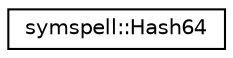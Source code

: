 digraph "Graphical Class Hierarchy"
{
 // LATEX_PDF_SIZE
  edge [fontname="Helvetica",fontsize="10",labelfontname="Helvetica",labelfontsize="10"];
  node [fontname="Helvetica",fontsize="10",shape=record];
  rankdir="LR";
  Node0 [label="symspell::Hash64",height=0.2,width=0.4,color="black", fillcolor="white", style="filled",URL="$structsymspell_1_1_hash64.html",tooltip="SymSpell element."];
}

